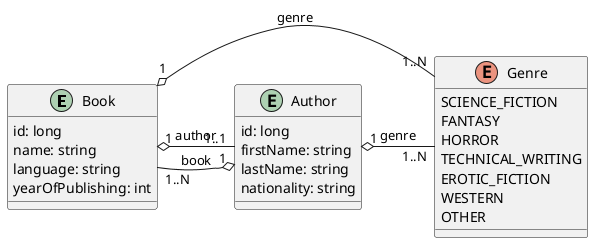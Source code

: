 @startuml

entity Book {
    id: long
    name: string
    language: string
    yearOfPublishing: int
}

entity Author {
    id: long
    firstName: string
    lastName: string
    nationality: string
}

enum Genre {
    SCIENCE_FICTION
    FANTASY
    HORROR
    TECHNICAL_WRITING
    EROTIC_FICTION
    WESTERN
    OTHER
}

Book "1..N" -o "1" Author: book
Book "1" o- "1..N" Genre: genre
Author "1" o- "1..N" Genre: genre
Author "1..1" -o "1" Book: author

@enduml